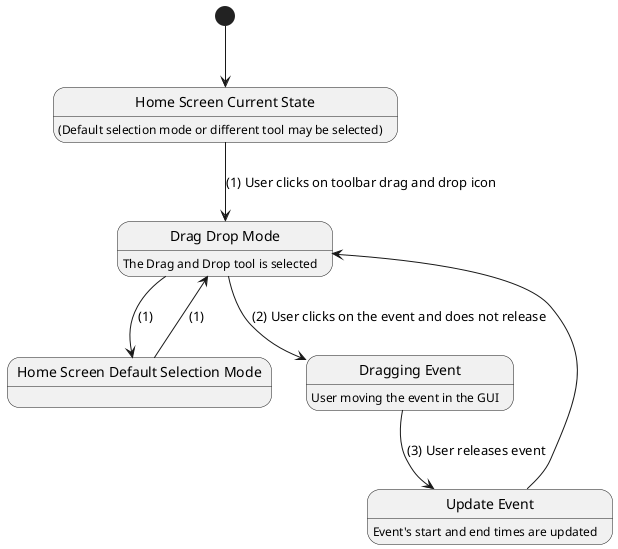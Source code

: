 @startuml drag_drop

state "Home Screen Current State" as Start
state "Home Screen Default Selection Mode" as Select
state "Drag Drop Mode" as Dragdrop
state "Dragging Event" as Dragging
state "Update Event" as Update

Start : (Default selection mode or different tool may be selected)
Dragdrop : The Drag and Drop tool is selected
Dragging : User moving the event in the GUI
Update : Event's start and end times are updated

[*] --> Start
Start --> Dragdrop : (1) User clicks on toolbar drag and drop icon
Dragdrop --> Select : (1)
Select --> Dragdrop : (1)

Dragdrop --> Dragging : (2) User clicks on the event and does not release
Dragging --> Update : (3) User releases event

Update --> Dragdrop 

@enduml